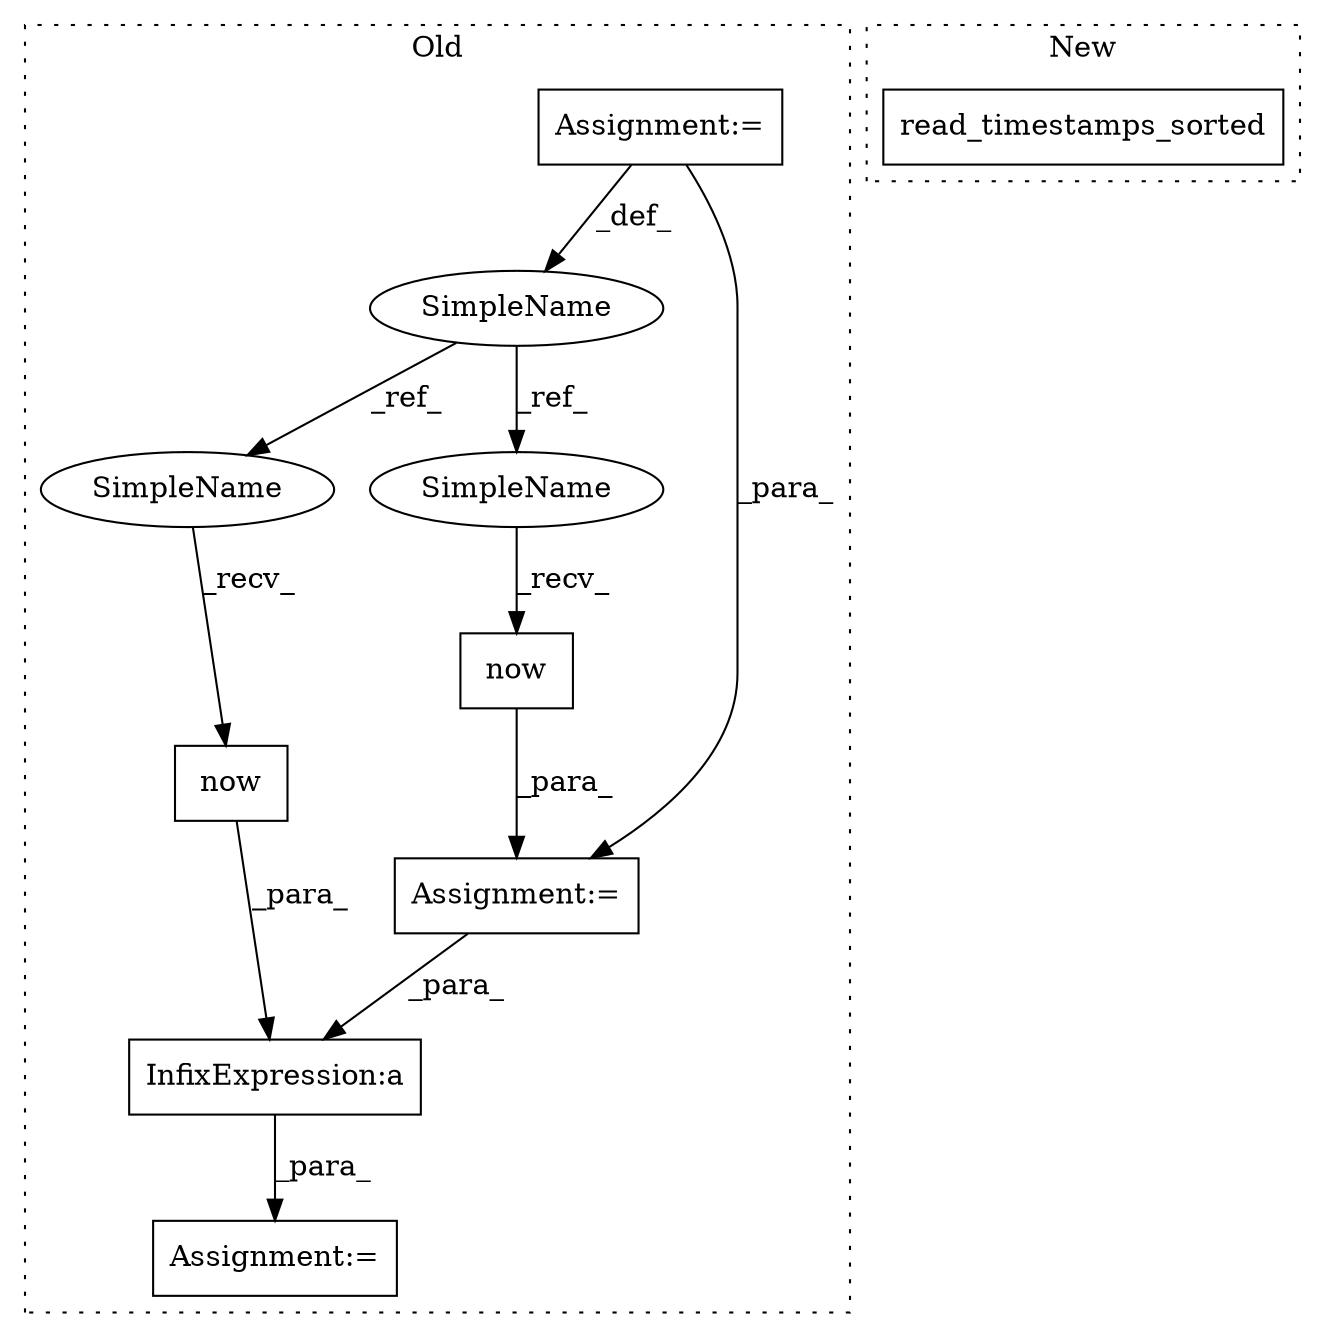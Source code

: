 digraph G {
subgraph cluster0 {
1 [label="now" a="32" s="6316" l="5" shape="box"];
3 [label="InfixExpression:a" a="27" s="6321" l="3" shape="box"];
4 [label="SimpleName" a="42" s="5957" l="8" shape="ellipse"];
5 [label="now" a="32" s="6245" l="5" shape="box"];
6 [label="Assignment:=" a="7" s="6235" l="1" shape="box"];
7 [label="Assignment:=" a="7" s="5957" l="8" shape="box"];
8 [label="Assignment:=" a="7" s="6305" l="1" shape="box"];
9 [label="SimpleName" a="42" s="6236" l="8" shape="ellipse"];
10 [label="SimpleName" a="42" s="6307" l="8" shape="ellipse"];
label = "Old";
style="dotted";
}
subgraph cluster1 {
2 [label="read_timestamps_sorted" a="32" s="6948" l="24" shape="box"];
label = "New";
style="dotted";
}
1 -> 3 [label="_para_"];
3 -> 8 [label="_para_"];
4 -> 10 [label="_ref_"];
4 -> 9 [label="_ref_"];
5 -> 6 [label="_para_"];
6 -> 3 [label="_para_"];
7 -> 4 [label="_def_"];
7 -> 6 [label="_para_"];
9 -> 5 [label="_recv_"];
10 -> 1 [label="_recv_"];
}